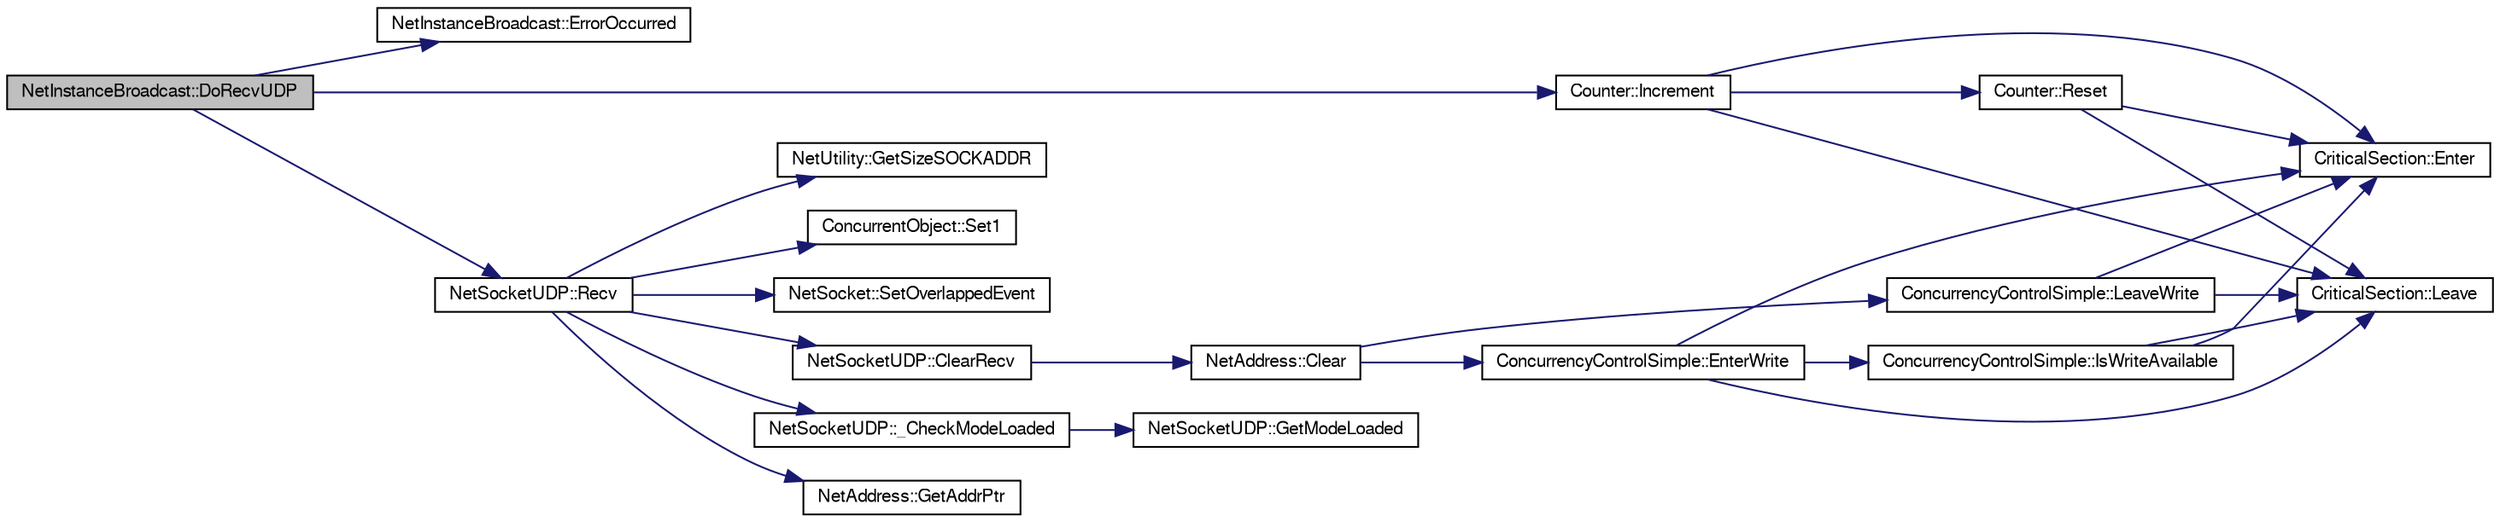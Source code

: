 digraph G
{
  edge [fontname="FreeSans",fontsize="10",labelfontname="FreeSans",labelfontsize="10"];
  node [fontname="FreeSans",fontsize="10",shape=record];
  rankdir=LR;
  Node1 [label="NetInstanceBroadcast::DoRecvUDP",height=0.2,width=0.4,color="black", fillcolor="grey75", style="filled" fontcolor="black"];
  Node1 -> Node2 [color="midnightblue",fontsize="10",style="solid",fontname="FreeSans"];
  Node2 [label="NetInstanceBroadcast::ErrorOccurred",height=0.2,width=0.4,color="black", fillcolor="white", style="filled",URL="$class_net_instance_broadcast.html#a7deee3385db5b9dd7c8d0b1058fa2702"];
  Node1 -> Node3 [color="midnightblue",fontsize="10",style="solid",fontname="FreeSans"];
  Node3 [label="Counter::Increment",height=0.2,width=0.4,color="black", fillcolor="white", style="filled",URL="$class_counter.html#a5216d6aa34d76561bd3512dee61f6a14"];
  Node3 -> Node4 [color="midnightblue",fontsize="10",style="solid",fontname="FreeSans"];
  Node4 [label="CriticalSection::Enter",height=0.2,width=0.4,color="black", fillcolor="white", style="filled",URL="$class_critical_section.html#a509be5342b2f07ae06e1af5d9e08b871"];
  Node3 -> Node5 [color="midnightblue",fontsize="10",style="solid",fontname="FreeSans"];
  Node5 [label="CriticalSection::Leave",height=0.2,width=0.4,color="black", fillcolor="white", style="filled",URL="$class_critical_section.html#a6fa0931385f066492f31fc98e3fca657"];
  Node3 -> Node6 [color="midnightblue",fontsize="10",style="solid",fontname="FreeSans"];
  Node6 [label="Counter::Reset",height=0.2,width=0.4,color="black", fillcolor="white", style="filled",URL="$class_counter.html#a006032d39fada9ad683ccc849d2f60d3"];
  Node6 -> Node4 [color="midnightblue",fontsize="10",style="solid",fontname="FreeSans"];
  Node6 -> Node5 [color="midnightblue",fontsize="10",style="solid",fontname="FreeSans"];
  Node1 -> Node7 [color="midnightblue",fontsize="10",style="solid",fontname="FreeSans"];
  Node7 [label="NetSocketUDP::Recv",height=0.2,width=0.4,color="black", fillcolor="white", style="filled",URL="$class_net_socket_u_d_p.html#a5b7438968a34510997e9db862e00139b"];
  Node7 -> Node8 [color="midnightblue",fontsize="10",style="solid",fontname="FreeSans"];
  Node8 [label="NetSocketUDP::_CheckModeLoaded",height=0.2,width=0.4,color="black", fillcolor="white", style="filled",URL="$class_net_socket_u_d_p.html#ae662914a3555b1f44b707f76e7c21c4f"];
  Node8 -> Node9 [color="midnightblue",fontsize="10",style="solid",fontname="FreeSans"];
  Node9 [label="NetSocketUDP::GetModeLoaded",height=0.2,width=0.4,color="black", fillcolor="white", style="filled",URL="$class_net_socket_u_d_p.html#a499d202ab574a2b4eee0bb74affb7803"];
  Node7 -> Node10 [color="midnightblue",fontsize="10",style="solid",fontname="FreeSans"];
  Node10 [label="NetSocketUDP::ClearRecv",height=0.2,width=0.4,color="black", fillcolor="white", style="filled",URL="$class_net_socket_u_d_p.html#ad6c506ea179efce7d353b9f0735e2706"];
  Node10 -> Node11 [color="midnightblue",fontsize="10",style="solid",fontname="FreeSans"];
  Node11 [label="NetAddress::Clear",height=0.2,width=0.4,color="black", fillcolor="white", style="filled",URL="$class_net_address.html#aa40e06b0ef2fdf05016f62857121c3b8"];
  Node11 -> Node12 [color="midnightblue",fontsize="10",style="solid",fontname="FreeSans"];
  Node12 [label="ConcurrencyControlSimple::EnterWrite",height=0.2,width=0.4,color="black", fillcolor="white", style="filled",URL="$class_concurrency_control_simple.html#a0ed58a5f089ec4f50b81dc9c14aaa165"];
  Node12 -> Node4 [color="midnightblue",fontsize="10",style="solid",fontname="FreeSans"];
  Node12 -> Node13 [color="midnightblue",fontsize="10",style="solid",fontname="FreeSans"];
  Node13 [label="ConcurrencyControlSimple::IsWriteAvailable",height=0.2,width=0.4,color="black", fillcolor="white", style="filled",URL="$class_concurrency_control_simple.html#a918a8f124fce81471cfc7d65c2ee8332"];
  Node13 -> Node4 [color="midnightblue",fontsize="10",style="solid",fontname="FreeSans"];
  Node13 -> Node5 [color="midnightblue",fontsize="10",style="solid",fontname="FreeSans"];
  Node12 -> Node5 [color="midnightblue",fontsize="10",style="solid",fontname="FreeSans"];
  Node11 -> Node14 [color="midnightblue",fontsize="10",style="solid",fontname="FreeSans"];
  Node14 [label="ConcurrencyControlSimple::LeaveWrite",height=0.2,width=0.4,color="black", fillcolor="white", style="filled",URL="$class_concurrency_control_simple.html#afb64468163c99624de72611a1fff4846"];
  Node14 -> Node4 [color="midnightblue",fontsize="10",style="solid",fontname="FreeSans"];
  Node14 -> Node5 [color="midnightblue",fontsize="10",style="solid",fontname="FreeSans"];
  Node7 -> Node15 [color="midnightblue",fontsize="10",style="solid",fontname="FreeSans"];
  Node15 [label="NetAddress::GetAddrPtr",height=0.2,width=0.4,color="black", fillcolor="white", style="filled",URL="$class_net_address.html#a04fbd8740465d5d64ab8bec440b7f0a1"];
  Node7 -> Node16 [color="midnightblue",fontsize="10",style="solid",fontname="FreeSans"];
  Node16 [label="NetUtility::GetSizeSOCKADDR",height=0.2,width=0.4,color="black", fillcolor="white", style="filled",URL="$class_net_utility.html#a2509391f4fbcce2bfc8c77cb251fa53c"];
  Node7 -> Node17 [color="midnightblue",fontsize="10",style="solid",fontname="FreeSans"];
  Node17 [label="ConcurrentObject::Set1",height=0.2,width=0.4,color="black", fillcolor="white", style="filled",URL="$class_concurrent_object.html#a99fa686c1846bf4b6e5e07f7a0abde53"];
  Node7 -> Node18 [color="midnightblue",fontsize="10",style="solid",fontname="FreeSans"];
  Node18 [label="NetSocket::SetOverlappedEvent",height=0.2,width=0.4,color="black", fillcolor="white", style="filled",URL="$class_net_socket.html#aa14fc712ec285e4db1a0c84e25d3f135"];
}
